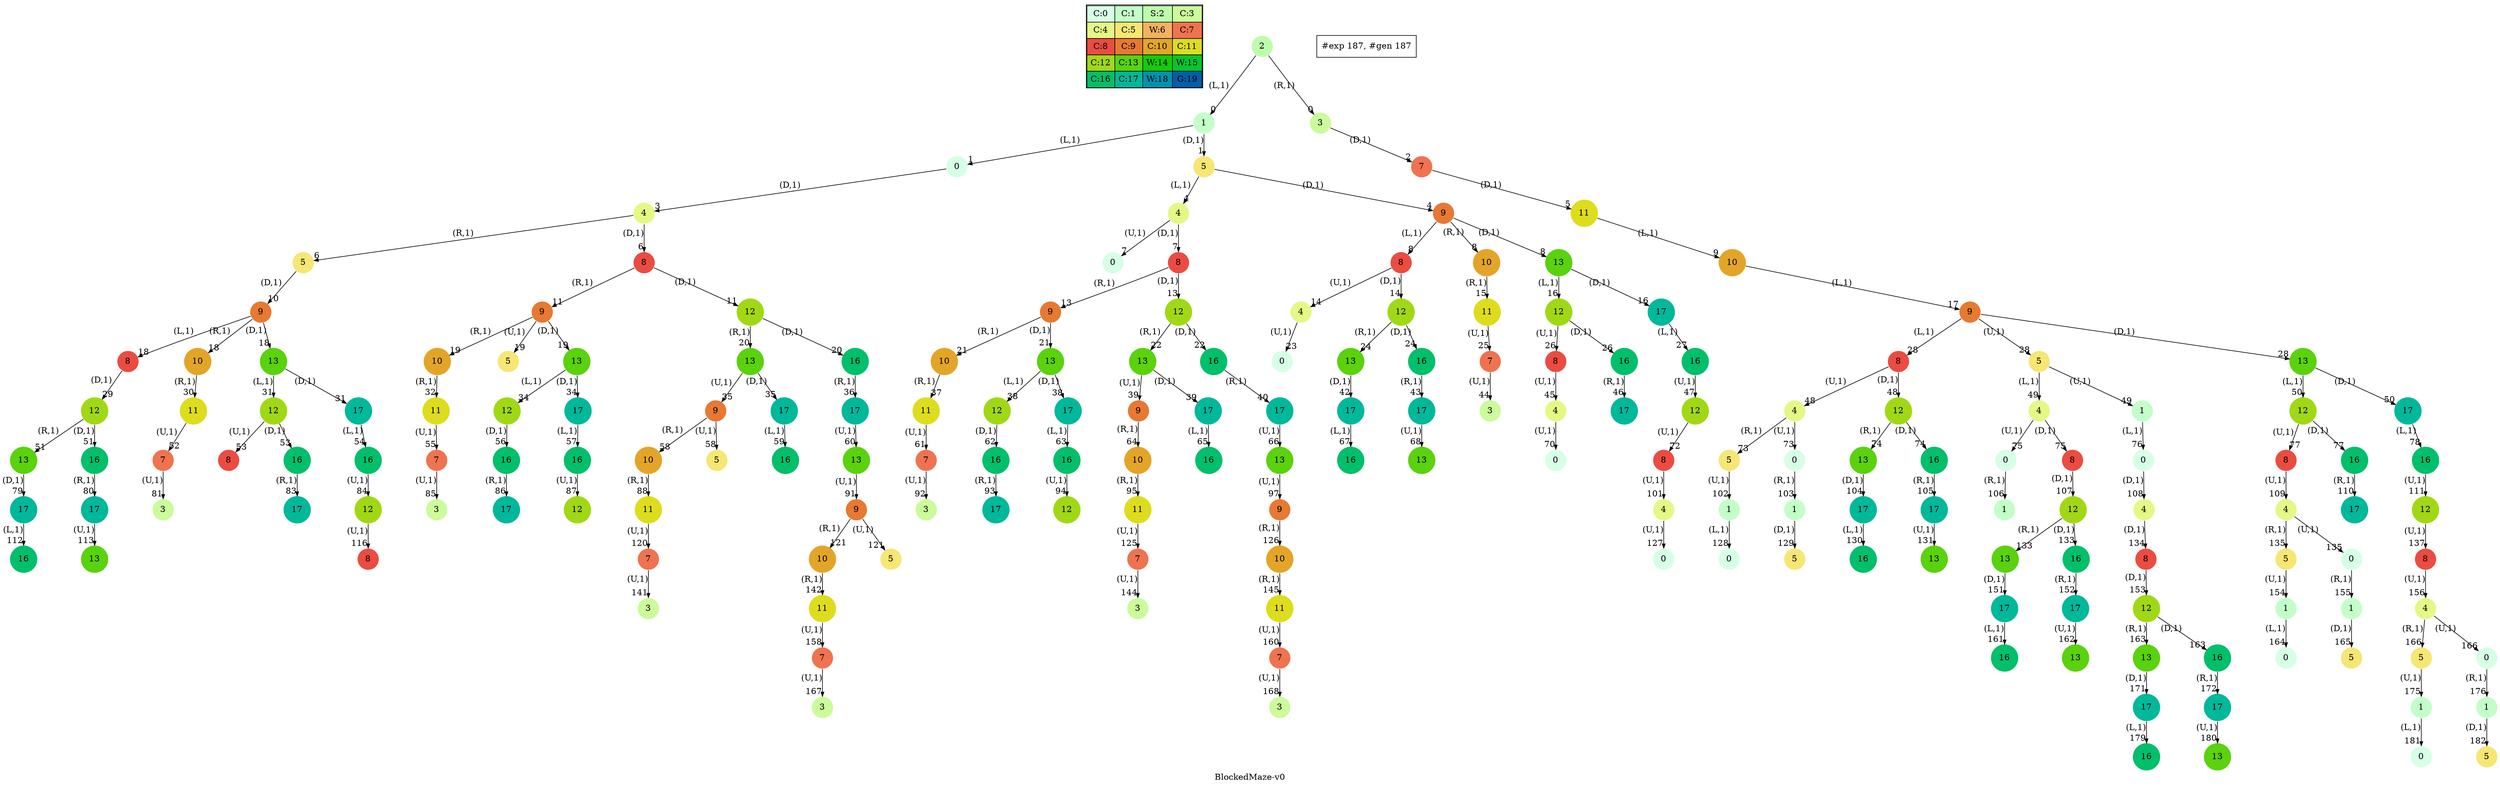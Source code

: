 digraph BlockedMaze { label="BlockedMaze-v0"
subgraph MAP {label=Map;map [shape=plaintext label=<<table border="1" cellpadding="5" cellspacing="0" cellborder="1"><tr><td bgcolor="0.39803922 0.15947579 0.99679532 1.        ">C:0</td><td bgcolor="0.35098039 0.23194764 0.99315867 1.        ">C:1</td><td bgcolor="0.29607843 0.31486959 0.98720184 1.        ">S:2</td><td bgcolor="0.24901961 0.38410575 0.98063477 1.        ">C:3</td></tr><tr><td bgcolor="0.19411765 0.46220388 0.97128103 1.        ">C:4</td><td bgcolor="0.14705882 0.52643216 0.96182564 1.        ">C:5</td><td bgcolor="0.09215686 0.59770746 0.94913494 1.        ">W:6</td><td bgcolor="0.0372549  0.66454018 0.93467977 1.        ">C:7</td></tr><tr><td bgcolor="0.00980392 0.71791192 0.92090552 1.        ">C:8</td><td bgcolor="0.06470588 0.77520398 0.9032472  1.        ">C:9</td><td bgcolor="0.11176471 0.81974048 0.88677369 1.        ">C:10</td><td bgcolor="0.16666667 0.8660254  0.8660254  1.        ">C:11</td></tr><tr><td bgcolor="0.21372549 0.9005867  0.84695821 1.        ">C:12</td><td bgcolor="0.26862745 0.93467977 0.82325295 1.        ">C:13</td><td bgcolor="0.32352941 0.96182564 0.79801723 1.        ">W:14</td><td bgcolor="0.37058824 0.97940977 0.77520398 1.        ">W:15</td></tr><tr><td bgcolor="0.4254902  0.99315867 0.74725253 1.        ">C:16</td><td bgcolor="0.47254902 0.99907048 0.72218645 1.        ">C:17</td><td bgcolor="0.52745098 0.99907048 0.69169844 1.        ">W:18</td><td bgcolor="0.5745098  0.99315867 0.66454018 1.        ">G:19</td></tr></table>>]} 
nodesep=1 ranksep=0.5 node [shape=circle] edge [arrowsize=0.7] 
"0_2" [label=2 style=filled color=white  fillcolor="0.29607843 0.31486959 0.98720184 1.        "]; 
"0_2.1-0" [label=1 style=filled color=white  fillcolor="0.35098039 0.23194764 0.99315867 1.        "];  "0_2" -> "0_2.1-0" [xlabel="(L,1)" headlabel=0]; 
"0_2.3-1" [label=3 style=filled color=white  fillcolor="0.24901961 0.38410575 0.98063477 1.        "];  "0_2" -> "0_2.3-1" [xlabel="(R,1)" headlabel=0]; 
"0_2.1.0-0" [label=0 style=filled color=white  fillcolor="0.39803922 0.15947579 0.99679532 1.        "];  "0_2.1-0" -> "0_2.1.0-0" [xlabel="(L,1)" headlabel=1]; 
"0_2.1.5-3" [label=5 style=filled color=white  fillcolor="0.14705882 0.52643216 0.96182564 1.        "];  "0_2.1-0" -> "0_2.1.5-3" [xlabel="(D,1)" headlabel=1]; 
"0_2.3.7-3" [label=7 style=filled color=white  fillcolor="0.0372549  0.66454018 0.93467977 1.        "];  "0_2.3-1" -> "0_2.3.7-3" [xlabel="(D,1)" headlabel=2]; 
"0_2.1.0.4-3" [label=4 style=filled color=white  fillcolor="0.19411765 0.46220388 0.97128103 1.        "];  "0_2.1.0-0" -> "0_2.1.0.4-3" [xlabel="(D,1)" headlabel=3]; 
"0_2.1.5.4-0" [label=4 style=filled color=white  fillcolor="0.19411765 0.46220388 0.97128103 1.        "];  "0_2.1.5-3" -> "0_2.1.5.4-0" [xlabel="(L,1)" headlabel=4]; 
"0_2.1.5.9-3" [label=9 style=filled color=white  fillcolor="0.06470588 0.77520398 0.9032472  1.        "];  "0_2.1.5-3" -> "0_2.1.5.9-3" [xlabel="(D,1)" headlabel=4]; 
"0_2.3.7.11-3" [label=11 style=filled color=white  fillcolor="0.16666667 0.8660254  0.8660254  1.        "];  "0_2.3.7-3" -> "0_2.3.7.11-3" [xlabel="(D,1)" headlabel=5]; 
"0_2.1.0.4.5-1" [label=5 style=filled color=white  fillcolor="0.14705882 0.52643216 0.96182564 1.        "];  "0_2.1.0.4-3" -> "0_2.1.0.4.5-1" [xlabel="(R,1)" headlabel=6]; 
"0_2.1.0.4.8-3" [label=8 style=filled color=white  fillcolor="0.00980392 0.71791192 0.92090552 1.        "];  "0_2.1.0.4-3" -> "0_2.1.0.4.8-3" [xlabel="(D,1)" headlabel=6]; 
"0_2.1.5.4.0-2" [label=0 style=filled color=white  fillcolor="0.39803922 0.15947579 0.99679532 1.        "];  "0_2.1.5.4-0" -> "0_2.1.5.4.0-2" [xlabel="(U,1)" headlabel=7]; 
"0_2.1.5.4.8-3" [label=8 style=filled color=white  fillcolor="0.00980392 0.71791192 0.92090552 1.        "];  "0_2.1.5.4-0" -> "0_2.1.5.4.8-3" [xlabel="(D,1)" headlabel=7]; 
"0_2.1.5.9.8-0" [label=8 style=filled color=white  fillcolor="0.00980392 0.71791192 0.92090552 1.        "];  "0_2.1.5.9-3" -> "0_2.1.5.9.8-0" [xlabel="(L,1)" headlabel=8]; 
"0_2.1.5.9.10-1" [label=10 style=filled color=white  fillcolor="0.11176471 0.81974048 0.88677369 1.        "];  "0_2.1.5.9-3" -> "0_2.1.5.9.10-1" [xlabel="(R,1)" headlabel=8]; 
"0_2.1.5.9.13-3" [label=13 style=filled color=white  fillcolor="0.26862745 0.93467977 0.82325295 1.        "];  "0_2.1.5.9-3" -> "0_2.1.5.9.13-3" [xlabel="(D,1)" headlabel=8]; 
"0_2.3.7.11.10-0" [label=10 style=filled color=white  fillcolor="0.11176471 0.81974048 0.88677369 1.        "];  "0_2.3.7.11-3" -> "0_2.3.7.11.10-0" [xlabel="(L,1)" headlabel=9]; 
"0_2.1.0.4.5.9-3" [label=9 style=filled color=white  fillcolor="0.06470588 0.77520398 0.9032472  1.        "];  "0_2.1.0.4.5-1" -> "0_2.1.0.4.5.9-3" [xlabel="(D,1)" headlabel=10]; 
"0_2.1.0.4.8.9-1" [label=9 style=filled color=white  fillcolor="0.06470588 0.77520398 0.9032472  1.        "];  "0_2.1.0.4.8-3" -> "0_2.1.0.4.8.9-1" [xlabel="(R,1)" headlabel=11]; 
"0_2.1.0.4.8.12-3" [label=12 style=filled color=white  fillcolor="0.21372549 0.9005867  0.84695821 1.        "];  "0_2.1.0.4.8-3" -> "0_2.1.0.4.8.12-3" [xlabel="(D,1)" headlabel=11]; 
"0_2.1.5.4.8.9-1" [label=9 style=filled color=white  fillcolor="0.06470588 0.77520398 0.9032472  1.        "];  "0_2.1.5.4.8-3" -> "0_2.1.5.4.8.9-1" [xlabel="(R,1)" headlabel=13]; 
"0_2.1.5.4.8.12-3" [label=12 style=filled color=white  fillcolor="0.21372549 0.9005867  0.84695821 1.        "];  "0_2.1.5.4.8-3" -> "0_2.1.5.4.8.12-3" [xlabel="(D,1)" headlabel=13]; 
"0_2.1.5.9.8.4-2" [label=4 style=filled color=white  fillcolor="0.19411765 0.46220388 0.97128103 1.        "];  "0_2.1.5.9.8-0" -> "0_2.1.5.9.8.4-2" [xlabel="(U,1)" headlabel=14]; 
"0_2.1.5.9.8.12-3" [label=12 style=filled color=white  fillcolor="0.21372549 0.9005867  0.84695821 1.        "];  "0_2.1.5.9.8-0" -> "0_2.1.5.9.8.12-3" [xlabel="(D,1)" headlabel=14]; 
"0_2.1.5.9.10.11-1" [label=11 style=filled color=white  fillcolor="0.16666667 0.8660254  0.8660254  1.        "];  "0_2.1.5.9.10-1" -> "0_2.1.5.9.10.11-1" [xlabel="(R,1)" headlabel=15]; 
"0_2.1.5.9.13.12-0" [label=12 style=filled color=white  fillcolor="0.21372549 0.9005867  0.84695821 1.        "];  "0_2.1.5.9.13-3" -> "0_2.1.5.9.13.12-0" [xlabel="(L,1)" headlabel=16]; 
"0_2.1.5.9.13.17-3" [label=17 style=filled color=white  fillcolor="0.47254902 0.99907048 0.72218645 1.        "];  "0_2.1.5.9.13-3" -> "0_2.1.5.9.13.17-3" [xlabel="(D,1)" headlabel=16]; 
"0_2.3.7.11.10.9-0" [label=9 style=filled color=white  fillcolor="0.06470588 0.77520398 0.9032472  1.        "];  "0_2.3.7.11.10-0" -> "0_2.3.7.11.10.9-0" [xlabel="(L,1)" headlabel=17]; 
"0_2.1.0.4.5.9.8-0" [label=8 style=filled color=white  fillcolor="0.00980392 0.71791192 0.92090552 1.        "];  "0_2.1.0.4.5.9-3" -> "0_2.1.0.4.5.9.8-0" [xlabel="(L,1)" headlabel=18]; 
"0_2.1.0.4.5.9.10-1" [label=10 style=filled color=white  fillcolor="0.11176471 0.81974048 0.88677369 1.        "];  "0_2.1.0.4.5.9-3" -> "0_2.1.0.4.5.9.10-1" [xlabel="(R,1)" headlabel=18]; 
"0_2.1.0.4.5.9.13-3" [label=13 style=filled color=white  fillcolor="0.26862745 0.93467977 0.82325295 1.        "];  "0_2.1.0.4.5.9-3" -> "0_2.1.0.4.5.9.13-3" [xlabel="(D,1)" headlabel=18]; 
"0_2.1.0.4.8.9.10-1" [label=10 style=filled color=white  fillcolor="0.11176471 0.81974048 0.88677369 1.        "];  "0_2.1.0.4.8.9-1" -> "0_2.1.0.4.8.9.10-1" [xlabel="(R,1)" headlabel=19]; 
"0_2.1.0.4.8.9.5-2" [label=5 style=filled color=white  fillcolor="0.14705882 0.52643216 0.96182564 1.        "];  "0_2.1.0.4.8.9-1" -> "0_2.1.0.4.8.9.5-2" [xlabel="(U,1)" headlabel=19]; 
"0_2.1.0.4.8.9.13-3" [label=13 style=filled color=white  fillcolor="0.26862745 0.93467977 0.82325295 1.        "];  "0_2.1.0.4.8.9-1" -> "0_2.1.0.4.8.9.13-3" [xlabel="(D,1)" headlabel=19]; 
"0_2.1.0.4.8.12.13-1" [label=13 style=filled color=white  fillcolor="0.26862745 0.93467977 0.82325295 1.        "];  "0_2.1.0.4.8.12-3" -> "0_2.1.0.4.8.12.13-1" [xlabel="(R,1)" headlabel=20]; 
"0_2.1.0.4.8.12.16-3" [label=16 style=filled color=white  fillcolor="0.4254902  0.99315867 0.74725253 1.        "];  "0_2.1.0.4.8.12-3" -> "0_2.1.0.4.8.12.16-3" [xlabel="(D,1)" headlabel=20]; 
"0_2.1.5.4.8.9.10-1" [label=10 style=filled color=white  fillcolor="0.11176471 0.81974048 0.88677369 1.        "];  "0_2.1.5.4.8.9-1" -> "0_2.1.5.4.8.9.10-1" [xlabel="(R,1)" headlabel=21]; 
"0_2.1.5.4.8.9.13-3" [label=13 style=filled color=white  fillcolor="0.26862745 0.93467977 0.82325295 1.        "];  "0_2.1.5.4.8.9-1" -> "0_2.1.5.4.8.9.13-3" [xlabel="(D,1)" headlabel=21]; 
"0_2.1.5.4.8.12.13-1" [label=13 style=filled color=white  fillcolor="0.26862745 0.93467977 0.82325295 1.        "];  "0_2.1.5.4.8.12-3" -> "0_2.1.5.4.8.12.13-1" [xlabel="(R,1)" headlabel=22]; 
"0_2.1.5.4.8.12.16-3" [label=16 style=filled color=white  fillcolor="0.4254902  0.99315867 0.74725253 1.        "];  "0_2.1.5.4.8.12-3" -> "0_2.1.5.4.8.12.16-3" [xlabel="(D,1)" headlabel=22]; 
"0_2.1.5.9.8.4.0-2" [label=0 style=filled color=white  fillcolor="0.39803922 0.15947579 0.99679532 1.        "];  "0_2.1.5.9.8.4-2" -> "0_2.1.5.9.8.4.0-2" [xlabel="(U,1)" headlabel=23]; 
"0_2.1.5.9.8.12.13-1" [label=13 style=filled color=white  fillcolor="0.26862745 0.93467977 0.82325295 1.        "];  "0_2.1.5.9.8.12-3" -> "0_2.1.5.9.8.12.13-1" [xlabel="(R,1)" headlabel=24]; 
"0_2.1.5.9.8.12.16-3" [label=16 style=filled color=white  fillcolor="0.4254902  0.99315867 0.74725253 1.        "];  "0_2.1.5.9.8.12-3" -> "0_2.1.5.9.8.12.16-3" [xlabel="(D,1)" headlabel=24]; 
"0_2.1.5.9.10.11.7-2" [label=7 style=filled color=white  fillcolor="0.0372549  0.66454018 0.93467977 1.        "];  "0_2.1.5.9.10.11-1" -> "0_2.1.5.9.10.11.7-2" [xlabel="(U,1)" headlabel=25]; 
"0_2.1.5.9.13.12.8-2" [label=8 style=filled color=white  fillcolor="0.00980392 0.71791192 0.92090552 1.        "];  "0_2.1.5.9.13.12-0" -> "0_2.1.5.9.13.12.8-2" [xlabel="(U,1)" headlabel=26]; 
"0_2.1.5.9.13.12.16-3" [label=16 style=filled color=white  fillcolor="0.4254902  0.99315867 0.74725253 1.        "];  "0_2.1.5.9.13.12-0" -> "0_2.1.5.9.13.12.16-3" [xlabel="(D,1)" headlabel=26]; 
"0_2.1.5.9.13.17.16-0" [label=16 style=filled color=white  fillcolor="0.4254902  0.99315867 0.74725253 1.        "];  "0_2.1.5.9.13.17-3" -> "0_2.1.5.9.13.17.16-0" [xlabel="(L,1)" headlabel=27]; 
"0_2.3.7.11.10.9.8-0" [label=8 style=filled color=white  fillcolor="0.00980392 0.71791192 0.92090552 1.        "];  "0_2.3.7.11.10.9-0" -> "0_2.3.7.11.10.9.8-0" [xlabel="(L,1)" headlabel=28]; 
"0_2.3.7.11.10.9.5-2" [label=5 style=filled color=white  fillcolor="0.14705882 0.52643216 0.96182564 1.        "];  "0_2.3.7.11.10.9-0" -> "0_2.3.7.11.10.9.5-2" [xlabel="(U,1)" headlabel=28]; 
"0_2.3.7.11.10.9.13-3" [label=13 style=filled color=white  fillcolor="0.26862745 0.93467977 0.82325295 1.        "];  "0_2.3.7.11.10.9-0" -> "0_2.3.7.11.10.9.13-3" [xlabel="(D,1)" headlabel=28]; 
"0_2.1.0.4.5.9.8.12-3" [label=12 style=filled color=white  fillcolor="0.21372549 0.9005867  0.84695821 1.        "];  "0_2.1.0.4.5.9.8-0" -> "0_2.1.0.4.5.9.8.12-3" [xlabel="(D,1)" headlabel=29]; 
"0_2.1.0.4.5.9.10.11-1" [label=11 style=filled color=white  fillcolor="0.16666667 0.8660254  0.8660254  1.        "];  "0_2.1.0.4.5.9.10-1" -> "0_2.1.0.4.5.9.10.11-1" [xlabel="(R,1)" headlabel=30]; 
"0_2.1.0.4.5.9.13.12-0" [label=12 style=filled color=white  fillcolor="0.21372549 0.9005867  0.84695821 1.        "];  "0_2.1.0.4.5.9.13-3" -> "0_2.1.0.4.5.9.13.12-0" [xlabel="(L,1)" headlabel=31]; 
"0_2.1.0.4.5.9.13.17-3" [label=17 style=filled color=white  fillcolor="0.47254902 0.99907048 0.72218645 1.        "];  "0_2.1.0.4.5.9.13-3" -> "0_2.1.0.4.5.9.13.17-3" [xlabel="(D,1)" headlabel=31]; 
"0_2.1.0.4.8.9.10.11-1" [label=11 style=filled color=white  fillcolor="0.16666667 0.8660254  0.8660254  1.        "];  "0_2.1.0.4.8.9.10-1" -> "0_2.1.0.4.8.9.10.11-1" [xlabel="(R,1)" headlabel=32]; 
"0_2.1.0.4.8.9.13.12-0" [label=12 style=filled color=white  fillcolor="0.21372549 0.9005867  0.84695821 1.        "];  "0_2.1.0.4.8.9.13-3" -> "0_2.1.0.4.8.9.13.12-0" [xlabel="(L,1)" headlabel=34]; 
"0_2.1.0.4.8.9.13.17-3" [label=17 style=filled color=white  fillcolor="0.47254902 0.99907048 0.72218645 1.        "];  "0_2.1.0.4.8.9.13-3" -> "0_2.1.0.4.8.9.13.17-3" [xlabel="(D,1)" headlabel=34]; 
"0_2.1.0.4.8.12.13.9-2" [label=9 style=filled color=white  fillcolor="0.06470588 0.77520398 0.9032472  1.        "];  "0_2.1.0.4.8.12.13-1" -> "0_2.1.0.4.8.12.13.9-2" [xlabel="(U,1)" headlabel=35]; 
"0_2.1.0.4.8.12.13.17-3" [label=17 style=filled color=white  fillcolor="0.47254902 0.99907048 0.72218645 1.        "];  "0_2.1.0.4.8.12.13-1" -> "0_2.1.0.4.8.12.13.17-3" [xlabel="(D,1)" headlabel=35]; 
"0_2.1.0.4.8.12.16.17-1" [label=17 style=filled color=white  fillcolor="0.47254902 0.99907048 0.72218645 1.        "];  "0_2.1.0.4.8.12.16-3" -> "0_2.1.0.4.8.12.16.17-1" [xlabel="(R,1)" headlabel=36]; 
"0_2.1.5.4.8.9.10.11-1" [label=11 style=filled color=white  fillcolor="0.16666667 0.8660254  0.8660254  1.        "];  "0_2.1.5.4.8.9.10-1" -> "0_2.1.5.4.8.9.10.11-1" [xlabel="(R,1)" headlabel=37]; 
"0_2.1.5.4.8.9.13.12-0" [label=12 style=filled color=white  fillcolor="0.21372549 0.9005867  0.84695821 1.        "];  "0_2.1.5.4.8.9.13-3" -> "0_2.1.5.4.8.9.13.12-0" [xlabel="(L,1)" headlabel=38]; 
"0_2.1.5.4.8.9.13.17-3" [label=17 style=filled color=white  fillcolor="0.47254902 0.99907048 0.72218645 1.        "];  "0_2.1.5.4.8.9.13-3" -> "0_2.1.5.4.8.9.13.17-3" [xlabel="(D,1)" headlabel=38]; 
"0_2.1.5.4.8.12.13.9-2" [label=9 style=filled color=white  fillcolor="0.06470588 0.77520398 0.9032472  1.        "];  "0_2.1.5.4.8.12.13-1" -> "0_2.1.5.4.8.12.13.9-2" [xlabel="(U,1)" headlabel=39]; 
"0_2.1.5.4.8.12.13.17-3" [label=17 style=filled color=white  fillcolor="0.47254902 0.99907048 0.72218645 1.        "];  "0_2.1.5.4.8.12.13-1" -> "0_2.1.5.4.8.12.13.17-3" [xlabel="(D,1)" headlabel=39]; 
"0_2.1.5.4.8.12.16.17-1" [label=17 style=filled color=white  fillcolor="0.47254902 0.99907048 0.72218645 1.        "];  "0_2.1.5.4.8.12.16-3" -> "0_2.1.5.4.8.12.16.17-1" [xlabel="(R,1)" headlabel=40]; 
"0_2.1.5.9.8.12.13.17-3" [label=17 style=filled color=white  fillcolor="0.47254902 0.99907048 0.72218645 1.        "];  "0_2.1.5.9.8.12.13-1" -> "0_2.1.5.9.8.12.13.17-3" [xlabel="(D,1)" headlabel=42]; 
"0_2.1.5.9.8.12.16.17-1" [label=17 style=filled color=white  fillcolor="0.47254902 0.99907048 0.72218645 1.        "];  "0_2.1.5.9.8.12.16-3" -> "0_2.1.5.9.8.12.16.17-1" [xlabel="(R,1)" headlabel=43]; 
"0_2.1.5.9.10.11.7.3-2" [label=3 style=filled color=white  fillcolor="0.24901961 0.38410575 0.98063477 1.        "];  "0_2.1.5.9.10.11.7-2" -> "0_2.1.5.9.10.11.7.3-2" [xlabel="(U,1)" headlabel=44]; 
"0_2.1.5.9.13.12.8.4-2" [label=4 style=filled color=white  fillcolor="0.19411765 0.46220388 0.97128103 1.        "];  "0_2.1.5.9.13.12.8-2" -> "0_2.1.5.9.13.12.8.4-2" [xlabel="(U,1)" headlabel=45]; 
"0_2.1.5.9.13.12.16.17-1" [label=17 style=filled color=white  fillcolor="0.47254902 0.99907048 0.72218645 1.        "];  "0_2.1.5.9.13.12.16-3" -> "0_2.1.5.9.13.12.16.17-1" [xlabel="(R,1)" headlabel=46]; 
"0_2.1.5.9.13.17.16.12-2" [label=12 style=filled color=white  fillcolor="0.21372549 0.9005867  0.84695821 1.        "];  "0_2.1.5.9.13.17.16-0" -> "0_2.1.5.9.13.17.16.12-2" [xlabel="(U,1)" headlabel=47]; 
"0_2.3.7.11.10.9.8.4-2" [label=4 style=filled color=white  fillcolor="0.19411765 0.46220388 0.97128103 1.        "];  "0_2.3.7.11.10.9.8-0" -> "0_2.3.7.11.10.9.8.4-2" [xlabel="(U,1)" headlabel=48]; 
"0_2.3.7.11.10.9.8.12-3" [label=12 style=filled color=white  fillcolor="0.21372549 0.9005867  0.84695821 1.        "];  "0_2.3.7.11.10.9.8-0" -> "0_2.3.7.11.10.9.8.12-3" [xlabel="(D,1)" headlabel=48]; 
"0_2.3.7.11.10.9.5.4-0" [label=4 style=filled color=white  fillcolor="0.19411765 0.46220388 0.97128103 1.        "];  "0_2.3.7.11.10.9.5-2" -> "0_2.3.7.11.10.9.5.4-0" [xlabel="(L,1)" headlabel=49]; 
"0_2.3.7.11.10.9.5.1-2" [label=1 style=filled color=white  fillcolor="0.35098039 0.23194764 0.99315867 1.        "];  "0_2.3.7.11.10.9.5-2" -> "0_2.3.7.11.10.9.5.1-2" [xlabel="(U,1)" headlabel=49]; 
"0_2.3.7.11.10.9.13.12-0" [label=12 style=filled color=white  fillcolor="0.21372549 0.9005867  0.84695821 1.        "];  "0_2.3.7.11.10.9.13-3" -> "0_2.3.7.11.10.9.13.12-0" [xlabel="(L,1)" headlabel=50]; 
"0_2.3.7.11.10.9.13.17-3" [label=17 style=filled color=white  fillcolor="0.47254902 0.99907048 0.72218645 1.        "];  "0_2.3.7.11.10.9.13-3" -> "0_2.3.7.11.10.9.13.17-3" [xlabel="(D,1)" headlabel=50]; 
"0_2.1.0.4.5.9.8.12.13-1" [label=13 style=filled color=white  fillcolor="0.26862745 0.93467977 0.82325295 1.        "];  "0_2.1.0.4.5.9.8.12-3" -> "0_2.1.0.4.5.9.8.12.13-1" [xlabel="(R,1)" headlabel=51]; 
"0_2.1.0.4.5.9.8.12.16-3" [label=16 style=filled color=white  fillcolor="0.4254902  0.99315867 0.74725253 1.        "];  "0_2.1.0.4.5.9.8.12-3" -> "0_2.1.0.4.5.9.8.12.16-3" [xlabel="(D,1)" headlabel=51]; 
"0_2.1.0.4.5.9.10.11.7-2" [label=7 style=filled color=white  fillcolor="0.0372549  0.66454018 0.93467977 1.        "];  "0_2.1.0.4.5.9.10.11-1" -> "0_2.1.0.4.5.9.10.11.7-2" [xlabel="(U,1)" headlabel=52]; 
"0_2.1.0.4.5.9.13.12.8-2" [label=8 style=filled color=white  fillcolor="0.00980392 0.71791192 0.92090552 1.        "];  "0_2.1.0.4.5.9.13.12-0" -> "0_2.1.0.4.5.9.13.12.8-2" [xlabel="(U,1)" headlabel=53]; 
"0_2.1.0.4.5.9.13.12.16-3" [label=16 style=filled color=white  fillcolor="0.4254902  0.99315867 0.74725253 1.        "];  "0_2.1.0.4.5.9.13.12-0" -> "0_2.1.0.4.5.9.13.12.16-3" [xlabel="(D,1)" headlabel=53]; 
"0_2.1.0.4.5.9.13.17.16-0" [label=16 style=filled color=white  fillcolor="0.4254902  0.99315867 0.74725253 1.        "];  "0_2.1.0.4.5.9.13.17-3" -> "0_2.1.0.4.5.9.13.17.16-0" [xlabel="(L,1)" headlabel=54]; 
"0_2.1.0.4.8.9.10.11.7-2" [label=7 style=filled color=white  fillcolor="0.0372549  0.66454018 0.93467977 1.        "];  "0_2.1.0.4.8.9.10.11-1" -> "0_2.1.0.4.8.9.10.11.7-2" [xlabel="(U,1)" headlabel=55]; 
"0_2.1.0.4.8.9.13.12.16-3" [label=16 style=filled color=white  fillcolor="0.4254902  0.99315867 0.74725253 1.        "];  "0_2.1.0.4.8.9.13.12-0" -> "0_2.1.0.4.8.9.13.12.16-3" [xlabel="(D,1)" headlabel=56]; 
"0_2.1.0.4.8.9.13.17.16-0" [label=16 style=filled color=white  fillcolor="0.4254902  0.99315867 0.74725253 1.        "];  "0_2.1.0.4.8.9.13.17-3" -> "0_2.1.0.4.8.9.13.17.16-0" [xlabel="(L,1)" headlabel=57]; 
"0_2.1.0.4.8.12.13.9.10-1" [label=10 style=filled color=white  fillcolor="0.11176471 0.81974048 0.88677369 1.        "];  "0_2.1.0.4.8.12.13.9-2" -> "0_2.1.0.4.8.12.13.9.10-1" [xlabel="(R,1)" headlabel=58]; 
"0_2.1.0.4.8.12.13.9.5-2" [label=5 style=filled color=white  fillcolor="0.14705882 0.52643216 0.96182564 1.        "];  "0_2.1.0.4.8.12.13.9-2" -> "0_2.1.0.4.8.12.13.9.5-2" [xlabel="(U,1)" headlabel=58]; 
"0_2.1.0.4.8.12.13.17.16-0" [label=16 style=filled color=white  fillcolor="0.4254902  0.99315867 0.74725253 1.        "];  "0_2.1.0.4.8.12.13.17-3" -> "0_2.1.0.4.8.12.13.17.16-0" [xlabel="(L,1)" headlabel=59]; 
"0_2.1.0.4.8.12.16.17.13-2" [label=13 style=filled color=white  fillcolor="0.26862745 0.93467977 0.82325295 1.        "];  "0_2.1.0.4.8.12.16.17-1" -> "0_2.1.0.4.8.12.16.17.13-2" [xlabel="(U,1)" headlabel=60]; 
"0_2.1.5.4.8.9.10.11.7-2" [label=7 style=filled color=white  fillcolor="0.0372549  0.66454018 0.93467977 1.        "];  "0_2.1.5.4.8.9.10.11-1" -> "0_2.1.5.4.8.9.10.11.7-2" [xlabel="(U,1)" headlabel=61]; 
"0_2.1.5.4.8.9.13.12.16-3" [label=16 style=filled color=white  fillcolor="0.4254902  0.99315867 0.74725253 1.        "];  "0_2.1.5.4.8.9.13.12-0" -> "0_2.1.5.4.8.9.13.12.16-3" [xlabel="(D,1)" headlabel=62]; 
"0_2.1.5.4.8.9.13.17.16-0" [label=16 style=filled color=white  fillcolor="0.4254902  0.99315867 0.74725253 1.        "];  "0_2.1.5.4.8.9.13.17-3" -> "0_2.1.5.4.8.9.13.17.16-0" [xlabel="(L,1)" headlabel=63]; 
"0_2.1.5.4.8.12.13.9.10-1" [label=10 style=filled color=white  fillcolor="0.11176471 0.81974048 0.88677369 1.        "];  "0_2.1.5.4.8.12.13.9-2" -> "0_2.1.5.4.8.12.13.9.10-1" [xlabel="(R,1)" headlabel=64]; 
"0_2.1.5.4.8.12.13.17.16-0" [label=16 style=filled color=white  fillcolor="0.4254902  0.99315867 0.74725253 1.        "];  "0_2.1.5.4.8.12.13.17-3" -> "0_2.1.5.4.8.12.13.17.16-0" [xlabel="(L,1)" headlabel=65]; 
"0_2.1.5.4.8.12.16.17.13-2" [label=13 style=filled color=white  fillcolor="0.26862745 0.93467977 0.82325295 1.        "];  "0_2.1.5.4.8.12.16.17-1" -> "0_2.1.5.4.8.12.16.17.13-2" [xlabel="(U,1)" headlabel=66]; 
"0_2.1.5.9.8.12.13.17.16-0" [label=16 style=filled color=white  fillcolor="0.4254902  0.99315867 0.74725253 1.        "];  "0_2.1.5.9.8.12.13.17-3" -> "0_2.1.5.9.8.12.13.17.16-0" [xlabel="(L,1)" headlabel=67]; 
"0_2.1.5.9.8.12.16.17.13-2" [label=13 style=filled color=white  fillcolor="0.26862745 0.93467977 0.82325295 1.        "];  "0_2.1.5.9.8.12.16.17-1" -> "0_2.1.5.9.8.12.16.17.13-2" [xlabel="(U,1)" headlabel=68]; 
"0_2.1.5.9.13.12.8.4.0-2" [label=0 style=filled color=white  fillcolor="0.39803922 0.15947579 0.99679532 1.        "];  "0_2.1.5.9.13.12.8.4-2" -> "0_2.1.5.9.13.12.8.4.0-2" [xlabel="(U,1)" headlabel=70]; 
"0_2.1.5.9.13.17.16.12.8-2" [label=8 style=filled color=white  fillcolor="0.00980392 0.71791192 0.92090552 1.        "];  "0_2.1.5.9.13.17.16.12-2" -> "0_2.1.5.9.13.17.16.12.8-2" [xlabel="(U,1)" headlabel=72]; 
"0_2.3.7.11.10.9.8.4.5-1" [label=5 style=filled color=white  fillcolor="0.14705882 0.52643216 0.96182564 1.        "];  "0_2.3.7.11.10.9.8.4-2" -> "0_2.3.7.11.10.9.8.4.5-1" [xlabel="(R,1)" headlabel=73]; 
"0_2.3.7.11.10.9.8.4.0-2" [label=0 style=filled color=white  fillcolor="0.39803922 0.15947579 0.99679532 1.        "];  "0_2.3.7.11.10.9.8.4-2" -> "0_2.3.7.11.10.9.8.4.0-2" [xlabel="(U,1)" headlabel=73]; 
"0_2.3.7.11.10.9.8.12.13-1" [label=13 style=filled color=white  fillcolor="0.26862745 0.93467977 0.82325295 1.        "];  "0_2.3.7.11.10.9.8.12-3" -> "0_2.3.7.11.10.9.8.12.13-1" [xlabel="(R,1)" headlabel=74]; 
"0_2.3.7.11.10.9.8.12.16-3" [label=16 style=filled color=white  fillcolor="0.4254902  0.99315867 0.74725253 1.        "];  "0_2.3.7.11.10.9.8.12-3" -> "0_2.3.7.11.10.9.8.12.16-3" [xlabel="(D,1)" headlabel=74]; 
"0_2.3.7.11.10.9.5.4.0-2" [label=0 style=filled color=white  fillcolor="0.39803922 0.15947579 0.99679532 1.        "];  "0_2.3.7.11.10.9.5.4-0" -> "0_2.3.7.11.10.9.5.4.0-2" [xlabel="(U,1)" headlabel=75]; 
"0_2.3.7.11.10.9.5.4.8-3" [label=8 style=filled color=white  fillcolor="0.00980392 0.71791192 0.92090552 1.        "];  "0_2.3.7.11.10.9.5.4-0" -> "0_2.3.7.11.10.9.5.4.8-3" [xlabel="(D,1)" headlabel=75]; 
"0_2.3.7.11.10.9.5.1.0-0" [label=0 style=filled color=white  fillcolor="0.39803922 0.15947579 0.99679532 1.        "];  "0_2.3.7.11.10.9.5.1-2" -> "0_2.3.7.11.10.9.5.1.0-0" [xlabel="(L,1)" headlabel=76]; 
"0_2.3.7.11.10.9.13.12.8-2" [label=8 style=filled color=white  fillcolor="0.00980392 0.71791192 0.92090552 1.        "];  "0_2.3.7.11.10.9.13.12-0" -> "0_2.3.7.11.10.9.13.12.8-2" [xlabel="(U,1)" headlabel=77]; 
"0_2.3.7.11.10.9.13.12.16-3" [label=16 style=filled color=white  fillcolor="0.4254902  0.99315867 0.74725253 1.        "];  "0_2.3.7.11.10.9.13.12-0" -> "0_2.3.7.11.10.9.13.12.16-3" [xlabel="(D,1)" headlabel=77]; 
"0_2.3.7.11.10.9.13.17.16-0" [label=16 style=filled color=white  fillcolor="0.4254902  0.99315867 0.74725253 1.        "];  "0_2.3.7.11.10.9.13.17-3" -> "0_2.3.7.11.10.9.13.17.16-0" [xlabel="(L,1)" headlabel=78]; 
"0_2.1.0.4.5.9.8.12.13.17-3" [label=17 style=filled color=white  fillcolor="0.47254902 0.99907048 0.72218645 1.        "];  "0_2.1.0.4.5.9.8.12.13-1" -> "0_2.1.0.4.5.9.8.12.13.17-3" [xlabel="(D,1)" headlabel=79]; 
"0_2.1.0.4.5.9.8.12.16.17-1" [label=17 style=filled color=white  fillcolor="0.47254902 0.99907048 0.72218645 1.        "];  "0_2.1.0.4.5.9.8.12.16-3" -> "0_2.1.0.4.5.9.8.12.16.17-1" [xlabel="(R,1)" headlabel=80]; 
"0_2.1.0.4.5.9.10.11.7.3-2" [label=3 style=filled color=white  fillcolor="0.24901961 0.38410575 0.98063477 1.        "];  "0_2.1.0.4.5.9.10.11.7-2" -> "0_2.1.0.4.5.9.10.11.7.3-2" [xlabel="(U,1)" headlabel=81]; 
"0_2.1.0.4.5.9.13.12.16.17-1" [label=17 style=filled color=white  fillcolor="0.47254902 0.99907048 0.72218645 1.        "];  "0_2.1.0.4.5.9.13.12.16-3" -> "0_2.1.0.4.5.9.13.12.16.17-1" [xlabel="(R,1)" headlabel=83]; 
"0_2.1.0.4.5.9.13.17.16.12-2" [label=12 style=filled color=white  fillcolor="0.21372549 0.9005867  0.84695821 1.        "];  "0_2.1.0.4.5.9.13.17.16-0" -> "0_2.1.0.4.5.9.13.17.16.12-2" [xlabel="(U,1)" headlabel=84]; 
"0_2.1.0.4.8.9.10.11.7.3-2" [label=3 style=filled color=white  fillcolor="0.24901961 0.38410575 0.98063477 1.        "];  "0_2.1.0.4.8.9.10.11.7-2" -> "0_2.1.0.4.8.9.10.11.7.3-2" [xlabel="(U,1)" headlabel=85]; 
"0_2.1.0.4.8.9.13.12.16.17-1" [label=17 style=filled color=white  fillcolor="0.47254902 0.99907048 0.72218645 1.        "];  "0_2.1.0.4.8.9.13.12.16-3" -> "0_2.1.0.4.8.9.13.12.16.17-1" [xlabel="(R,1)" headlabel=86]; 
"0_2.1.0.4.8.9.13.17.16.12-2" [label=12 style=filled color=white  fillcolor="0.21372549 0.9005867  0.84695821 1.        "];  "0_2.1.0.4.8.9.13.17.16-0" -> "0_2.1.0.4.8.9.13.17.16.12-2" [xlabel="(U,1)" headlabel=87]; 
"0_2.1.0.4.8.12.13.9.10.11-1" [label=11 style=filled color=white  fillcolor="0.16666667 0.8660254  0.8660254  1.        "];  "0_2.1.0.4.8.12.13.9.10-1" -> "0_2.1.0.4.8.12.13.9.10.11-1" [xlabel="(R,1)" headlabel=88]; 
"0_2.1.0.4.8.12.16.17.13.9-2" [label=9 style=filled color=white  fillcolor="0.06470588 0.77520398 0.9032472  1.        "];  "0_2.1.0.4.8.12.16.17.13-2" -> "0_2.1.0.4.8.12.16.17.13.9-2" [xlabel="(U,1)" headlabel=91]; 
"0_2.1.5.4.8.9.10.11.7.3-2" [label=3 style=filled color=white  fillcolor="0.24901961 0.38410575 0.98063477 1.        "];  "0_2.1.5.4.8.9.10.11.7-2" -> "0_2.1.5.4.8.9.10.11.7.3-2" [xlabel="(U,1)" headlabel=92]; 
"0_2.1.5.4.8.9.13.12.16.17-1" [label=17 style=filled color=white  fillcolor="0.47254902 0.99907048 0.72218645 1.        "];  "0_2.1.5.4.8.9.13.12.16-3" -> "0_2.1.5.4.8.9.13.12.16.17-1" [xlabel="(R,1)" headlabel=93]; 
"0_2.1.5.4.8.9.13.17.16.12-2" [label=12 style=filled color=white  fillcolor="0.21372549 0.9005867  0.84695821 1.        "];  "0_2.1.5.4.8.9.13.17.16-0" -> "0_2.1.5.4.8.9.13.17.16.12-2" [xlabel="(U,1)" headlabel=94]; 
"0_2.1.5.4.8.12.13.9.10.11-1" [label=11 style=filled color=white  fillcolor="0.16666667 0.8660254  0.8660254  1.        "];  "0_2.1.5.4.8.12.13.9.10-1" -> "0_2.1.5.4.8.12.13.9.10.11-1" [xlabel="(R,1)" headlabel=95]; 
"0_2.1.5.4.8.12.16.17.13.9-2" [label=9 style=filled color=white  fillcolor="0.06470588 0.77520398 0.9032472  1.        "];  "0_2.1.5.4.8.12.16.17.13-2" -> "0_2.1.5.4.8.12.16.17.13.9-2" [xlabel="(U,1)" headlabel=97]; 
"0_2.1.5.9.13.17.16.12.8.4-2" [label=4 style=filled color=white  fillcolor="0.19411765 0.46220388 0.97128103 1.        "];  "0_2.1.5.9.13.17.16.12.8-2" -> "0_2.1.5.9.13.17.16.12.8.4-2" [xlabel="(U,1)" headlabel=101]; 
"0_2.3.7.11.10.9.8.4.5.1-2" [label=1 style=filled color=white  fillcolor="0.35098039 0.23194764 0.99315867 1.        "];  "0_2.3.7.11.10.9.8.4.5-1" -> "0_2.3.7.11.10.9.8.4.5.1-2" [xlabel="(U,1)" headlabel=102]; 
"0_2.3.7.11.10.9.8.4.0.1-1" [label=1 style=filled color=white  fillcolor="0.35098039 0.23194764 0.99315867 1.        "];  "0_2.3.7.11.10.9.8.4.0-2" -> "0_2.3.7.11.10.9.8.4.0.1-1" [xlabel="(R,1)" headlabel=103]; 
"0_2.3.7.11.10.9.8.12.13.17-3" [label=17 style=filled color=white  fillcolor="0.47254902 0.99907048 0.72218645 1.        "];  "0_2.3.7.11.10.9.8.12.13-1" -> "0_2.3.7.11.10.9.8.12.13.17-3" [xlabel="(D,1)" headlabel=104]; 
"0_2.3.7.11.10.9.8.12.16.17-1" [label=17 style=filled color=white  fillcolor="0.47254902 0.99907048 0.72218645 1.        "];  "0_2.3.7.11.10.9.8.12.16-3" -> "0_2.3.7.11.10.9.8.12.16.17-1" [xlabel="(R,1)" headlabel=105]; 
"0_2.3.7.11.10.9.5.4.0.1-1" [label=1 style=filled color=white  fillcolor="0.35098039 0.23194764 0.99315867 1.        "];  "0_2.3.7.11.10.9.5.4.0-2" -> "0_2.3.7.11.10.9.5.4.0.1-1" [xlabel="(R,1)" headlabel=106]; 
"0_2.3.7.11.10.9.5.4.8.12-3" [label=12 style=filled color=white  fillcolor="0.21372549 0.9005867  0.84695821 1.        "];  "0_2.3.7.11.10.9.5.4.8-3" -> "0_2.3.7.11.10.9.5.4.8.12-3" [xlabel="(D,1)" headlabel=107]; 
"0_2.3.7.11.10.9.5.1.0.4-3" [label=4 style=filled color=white  fillcolor="0.19411765 0.46220388 0.97128103 1.        "];  "0_2.3.7.11.10.9.5.1.0-0" -> "0_2.3.7.11.10.9.5.1.0.4-3" [xlabel="(D,1)" headlabel=108]; 
"0_2.3.7.11.10.9.13.12.8.4-2" [label=4 style=filled color=white  fillcolor="0.19411765 0.46220388 0.97128103 1.        "];  "0_2.3.7.11.10.9.13.12.8-2" -> "0_2.3.7.11.10.9.13.12.8.4-2" [xlabel="(U,1)" headlabel=109]; 
"0_2.3.7.11.10.9.13.12.16.17-1" [label=17 style=filled color=white  fillcolor="0.47254902 0.99907048 0.72218645 1.        "];  "0_2.3.7.11.10.9.13.12.16-3" -> "0_2.3.7.11.10.9.13.12.16.17-1" [xlabel="(R,1)" headlabel=110]; 
"0_2.3.7.11.10.9.13.17.16.12-2" [label=12 style=filled color=white  fillcolor="0.21372549 0.9005867  0.84695821 1.        "];  "0_2.3.7.11.10.9.13.17.16-0" -> "0_2.3.7.11.10.9.13.17.16.12-2" [xlabel="(U,1)" headlabel=111]; 
"0_2.1.0.4.5.9.8.12.13.17.16-0" [label=16 style=filled color=white  fillcolor="0.4254902  0.99315867 0.74725253 1.        "];  "0_2.1.0.4.5.9.8.12.13.17-3" -> "0_2.1.0.4.5.9.8.12.13.17.16-0" [xlabel="(L,1)" headlabel=112]; 
"0_2.1.0.4.5.9.8.12.16.17.13-2" [label=13 style=filled color=white  fillcolor="0.26862745 0.93467977 0.82325295 1.        "];  "0_2.1.0.4.5.9.8.12.16.17-1" -> "0_2.1.0.4.5.9.8.12.16.17.13-2" [xlabel="(U,1)" headlabel=113]; 
"0_2.1.0.4.5.9.13.17.16.12.8-2" [label=8 style=filled color=white  fillcolor="0.00980392 0.71791192 0.92090552 1.        "];  "0_2.1.0.4.5.9.13.17.16.12-2" -> "0_2.1.0.4.5.9.13.17.16.12.8-2" [xlabel="(U,1)" headlabel=116]; 
"0_2.1.0.4.8.12.13.9.10.11.7-2" [label=7 style=filled color=white  fillcolor="0.0372549  0.66454018 0.93467977 1.        "];  "0_2.1.0.4.8.12.13.9.10.11-1" -> "0_2.1.0.4.8.12.13.9.10.11.7-2" [xlabel="(U,1)" headlabel=120]; 
"0_2.1.0.4.8.12.16.17.13.9.10-1" [label=10 style=filled color=white  fillcolor="0.11176471 0.81974048 0.88677369 1.        "];  "0_2.1.0.4.8.12.16.17.13.9-2" -> "0_2.1.0.4.8.12.16.17.13.9.10-1" [xlabel="(R,1)" headlabel=121]; 
"0_2.1.0.4.8.12.16.17.13.9.5-2" [label=5 style=filled color=white  fillcolor="0.14705882 0.52643216 0.96182564 1.        "];  "0_2.1.0.4.8.12.16.17.13.9-2" -> "0_2.1.0.4.8.12.16.17.13.9.5-2" [xlabel="(U,1)" headlabel=121]; 
"0_2.1.5.4.8.12.13.9.10.11.7-2" [label=7 style=filled color=white  fillcolor="0.0372549  0.66454018 0.93467977 1.        "];  "0_2.1.5.4.8.12.13.9.10.11-1" -> "0_2.1.5.4.8.12.13.9.10.11.7-2" [xlabel="(U,1)" headlabel=125]; 
"0_2.1.5.4.8.12.16.17.13.9.10-1" [label=10 style=filled color=white  fillcolor="0.11176471 0.81974048 0.88677369 1.        "];  "0_2.1.5.4.8.12.16.17.13.9-2" -> "0_2.1.5.4.8.12.16.17.13.9.10-1" [xlabel="(R,1)" headlabel=126]; 
"0_2.1.5.9.13.17.16.12.8.4.0-2" [label=0 style=filled color=white  fillcolor="0.39803922 0.15947579 0.99679532 1.        "];  "0_2.1.5.9.13.17.16.12.8.4-2" -> "0_2.1.5.9.13.17.16.12.8.4.0-2" [xlabel="(U,1)" headlabel=127]; 
"0_2.3.7.11.10.9.8.4.5.1.0-0" [label=0 style=filled color=white  fillcolor="0.39803922 0.15947579 0.99679532 1.        "];  "0_2.3.7.11.10.9.8.4.5.1-2" -> "0_2.3.7.11.10.9.8.4.5.1.0-0" [xlabel="(L,1)" headlabel=128]; 
"0_2.3.7.11.10.9.8.4.0.1.5-3" [label=5 style=filled color=white  fillcolor="0.14705882 0.52643216 0.96182564 1.        "];  "0_2.3.7.11.10.9.8.4.0.1-1" -> "0_2.3.7.11.10.9.8.4.0.1.5-3" [xlabel="(D,1)" headlabel=129]; 
"0_2.3.7.11.10.9.8.12.13.17.16-0" [label=16 style=filled color=white  fillcolor="0.4254902  0.99315867 0.74725253 1.        "];  "0_2.3.7.11.10.9.8.12.13.17-3" -> "0_2.3.7.11.10.9.8.12.13.17.16-0" [xlabel="(L,1)" headlabel=130]; 
"0_2.3.7.11.10.9.8.12.16.17.13-2" [label=13 style=filled color=white  fillcolor="0.26862745 0.93467977 0.82325295 1.        "];  "0_2.3.7.11.10.9.8.12.16.17-1" -> "0_2.3.7.11.10.9.8.12.16.17.13-2" [xlabel="(U,1)" headlabel=131]; 
"0_2.3.7.11.10.9.5.4.8.12.13-1" [label=13 style=filled color=white  fillcolor="0.26862745 0.93467977 0.82325295 1.        "];  "0_2.3.7.11.10.9.5.4.8.12-3" -> "0_2.3.7.11.10.9.5.4.8.12.13-1" [xlabel="(R,1)" headlabel=133]; 
"0_2.3.7.11.10.9.5.4.8.12.16-3" [label=16 style=filled color=white  fillcolor="0.4254902  0.99315867 0.74725253 1.        "];  "0_2.3.7.11.10.9.5.4.8.12-3" -> "0_2.3.7.11.10.9.5.4.8.12.16-3" [xlabel="(D,1)" headlabel=133]; 
"0_2.3.7.11.10.9.5.1.0.4.8-3" [label=8 style=filled color=white  fillcolor="0.00980392 0.71791192 0.92090552 1.        "];  "0_2.3.7.11.10.9.5.1.0.4-3" -> "0_2.3.7.11.10.9.5.1.0.4.8-3" [xlabel="(D,1)" headlabel=134]; 
"0_2.3.7.11.10.9.13.12.8.4.5-1" [label=5 style=filled color=white  fillcolor="0.14705882 0.52643216 0.96182564 1.        "];  "0_2.3.7.11.10.9.13.12.8.4-2" -> "0_2.3.7.11.10.9.13.12.8.4.5-1" [xlabel="(R,1)" headlabel=135]; 
"0_2.3.7.11.10.9.13.12.8.4.0-2" [label=0 style=filled color=white  fillcolor="0.39803922 0.15947579 0.99679532 1.        "];  "0_2.3.7.11.10.9.13.12.8.4-2" -> "0_2.3.7.11.10.9.13.12.8.4.0-2" [xlabel="(U,1)" headlabel=135]; 
"0_2.3.7.11.10.9.13.17.16.12.8-2" [label=8 style=filled color=white  fillcolor="0.00980392 0.71791192 0.92090552 1.        "];  "0_2.3.7.11.10.9.13.17.16.12-2" -> "0_2.3.7.11.10.9.13.17.16.12.8-2" [xlabel="(U,1)" headlabel=137]; 
"0_2.1.0.4.8.12.13.9.10.11.7.3-2" [label=3 style=filled color=white  fillcolor="0.24901961 0.38410575 0.98063477 1.        "];  "0_2.1.0.4.8.12.13.9.10.11.7-2" -> "0_2.1.0.4.8.12.13.9.10.11.7.3-2" [xlabel="(U,1)" headlabel=141]; 
"0_2.1.0.4.8.12.16.17.13.9.10.11-1" [label=11 style=filled color=white  fillcolor="0.16666667 0.8660254  0.8660254  1.        "];  "0_2.1.0.4.8.12.16.17.13.9.10-1" -> "0_2.1.0.4.8.12.16.17.13.9.10.11-1" [xlabel="(R,1)" headlabel=142]; 
"0_2.1.5.4.8.12.13.9.10.11.7.3-2" [label=3 style=filled color=white  fillcolor="0.24901961 0.38410575 0.98063477 1.        "];  "0_2.1.5.4.8.12.13.9.10.11.7-2" -> "0_2.1.5.4.8.12.13.9.10.11.7.3-2" [xlabel="(U,1)" headlabel=144]; 
"0_2.1.5.4.8.12.16.17.13.9.10.11-1" [label=11 style=filled color=white  fillcolor="0.16666667 0.8660254  0.8660254  1.        "];  "0_2.1.5.4.8.12.16.17.13.9.10-1" -> "0_2.1.5.4.8.12.16.17.13.9.10.11-1" [xlabel="(R,1)" headlabel=145]; 
"0_2.3.7.11.10.9.5.4.8.12.13.17-3" [label=17 style=filled color=white  fillcolor="0.47254902 0.99907048 0.72218645 1.        "];  "0_2.3.7.11.10.9.5.4.8.12.13-1" -> "0_2.3.7.11.10.9.5.4.8.12.13.17-3" [xlabel="(D,1)" headlabel=151]; 
"0_2.3.7.11.10.9.5.4.8.12.16.17-1" [label=17 style=filled color=white  fillcolor="0.47254902 0.99907048 0.72218645 1.        "];  "0_2.3.7.11.10.9.5.4.8.12.16-3" -> "0_2.3.7.11.10.9.5.4.8.12.16.17-1" [xlabel="(R,1)" headlabel=152]; 
"0_2.3.7.11.10.9.5.1.0.4.8.12-3" [label=12 style=filled color=white  fillcolor="0.21372549 0.9005867  0.84695821 1.        "];  "0_2.3.7.11.10.9.5.1.0.4.8-3" -> "0_2.3.7.11.10.9.5.1.0.4.8.12-3" [xlabel="(D,1)" headlabel=153]; 
"0_2.3.7.11.10.9.13.12.8.4.5.1-2" [label=1 style=filled color=white  fillcolor="0.35098039 0.23194764 0.99315867 1.        "];  "0_2.3.7.11.10.9.13.12.8.4.5-1" -> "0_2.3.7.11.10.9.13.12.8.4.5.1-2" [xlabel="(U,1)" headlabel=154]; 
"0_2.3.7.11.10.9.13.12.8.4.0.1-1" [label=1 style=filled color=white  fillcolor="0.35098039 0.23194764 0.99315867 1.        "];  "0_2.3.7.11.10.9.13.12.8.4.0-2" -> "0_2.3.7.11.10.9.13.12.8.4.0.1-1" [xlabel="(R,1)" headlabel=155]; 
"0_2.3.7.11.10.9.13.17.16.12.8.4-2" [label=4 style=filled color=white  fillcolor="0.19411765 0.46220388 0.97128103 1.        "];  "0_2.3.7.11.10.9.13.17.16.12.8-2" -> "0_2.3.7.11.10.9.13.17.16.12.8.4-2" [xlabel="(U,1)" headlabel=156]; 
"0_2.1.0.4.8.12.16.17.13.9.10.11.7-2" [label=7 style=filled color=white  fillcolor="0.0372549  0.66454018 0.93467977 1.        "];  "0_2.1.0.4.8.12.16.17.13.9.10.11-1" -> "0_2.1.0.4.8.12.16.17.13.9.10.11.7-2" [xlabel="(U,1)" headlabel=158]; 
"0_2.1.5.4.8.12.16.17.13.9.10.11.7-2" [label=7 style=filled color=white  fillcolor="0.0372549  0.66454018 0.93467977 1.        "];  "0_2.1.5.4.8.12.16.17.13.9.10.11-1" -> "0_2.1.5.4.8.12.16.17.13.9.10.11.7-2" [xlabel="(U,1)" headlabel=160]; 
"0_2.3.7.11.10.9.5.4.8.12.13.17.16-0" [label=16 style=filled color=white  fillcolor="0.4254902  0.99315867 0.74725253 1.        "];  "0_2.3.7.11.10.9.5.4.8.12.13.17-3" -> "0_2.3.7.11.10.9.5.4.8.12.13.17.16-0" [xlabel="(L,1)" headlabel=161]; 
"0_2.3.7.11.10.9.5.4.8.12.16.17.13-2" [label=13 style=filled color=white  fillcolor="0.26862745 0.93467977 0.82325295 1.        "];  "0_2.3.7.11.10.9.5.4.8.12.16.17-1" -> "0_2.3.7.11.10.9.5.4.8.12.16.17.13-2" [xlabel="(U,1)" headlabel=162]; 
"0_2.3.7.11.10.9.5.1.0.4.8.12.13-1" [label=13 style=filled color=white  fillcolor="0.26862745 0.93467977 0.82325295 1.        "];  "0_2.3.7.11.10.9.5.1.0.4.8.12-3" -> "0_2.3.7.11.10.9.5.1.0.4.8.12.13-1" [xlabel="(R,1)" headlabel=163]; 
"0_2.3.7.11.10.9.5.1.0.4.8.12.16-3" [label=16 style=filled color=white  fillcolor="0.4254902  0.99315867 0.74725253 1.        "];  "0_2.3.7.11.10.9.5.1.0.4.8.12-3" -> "0_2.3.7.11.10.9.5.1.0.4.8.12.16-3" [xlabel="(D,1)" headlabel=163]; 
"0_2.3.7.11.10.9.13.12.8.4.5.1.0-0" [label=0 style=filled color=white  fillcolor="0.39803922 0.15947579 0.99679532 1.        "];  "0_2.3.7.11.10.9.13.12.8.4.5.1-2" -> "0_2.3.7.11.10.9.13.12.8.4.5.1.0-0" [xlabel="(L,1)" headlabel=164]; 
"0_2.3.7.11.10.9.13.12.8.4.0.1.5-3" [label=5 style=filled color=white  fillcolor="0.14705882 0.52643216 0.96182564 1.        "];  "0_2.3.7.11.10.9.13.12.8.4.0.1-1" -> "0_2.3.7.11.10.9.13.12.8.4.0.1.5-3" [xlabel="(D,1)" headlabel=165]; 
"0_2.3.7.11.10.9.13.17.16.12.8.4.5-1" [label=5 style=filled color=white  fillcolor="0.14705882 0.52643216 0.96182564 1.        "];  "0_2.3.7.11.10.9.13.17.16.12.8.4-2" -> "0_2.3.7.11.10.9.13.17.16.12.8.4.5-1" [xlabel="(R,1)" headlabel=166]; 
"0_2.3.7.11.10.9.13.17.16.12.8.4.0-2" [label=0 style=filled color=white  fillcolor="0.39803922 0.15947579 0.99679532 1.        "];  "0_2.3.7.11.10.9.13.17.16.12.8.4-2" -> "0_2.3.7.11.10.9.13.17.16.12.8.4.0-2" [xlabel="(U,1)" headlabel=166]; 
"0_2.1.0.4.8.12.16.17.13.9.10.11.7.3-2" [label=3 style=filled color=white  fillcolor="0.24901961 0.38410575 0.98063477 1.        "];  "0_2.1.0.4.8.12.16.17.13.9.10.11.7-2" -> "0_2.1.0.4.8.12.16.17.13.9.10.11.7.3-2" [xlabel="(U,1)" headlabel=167]; 
"0_2.1.5.4.8.12.16.17.13.9.10.11.7.3-2" [label=3 style=filled color=white  fillcolor="0.24901961 0.38410575 0.98063477 1.        "];  "0_2.1.5.4.8.12.16.17.13.9.10.11.7-2" -> "0_2.1.5.4.8.12.16.17.13.9.10.11.7.3-2" [xlabel="(U,1)" headlabel=168]; 
"0_2.3.7.11.10.9.5.1.0.4.8.12.13.17-3" [label=17 style=filled color=white  fillcolor="0.47254902 0.99907048 0.72218645 1.        "];  "0_2.3.7.11.10.9.5.1.0.4.8.12.13-1" -> "0_2.3.7.11.10.9.5.1.0.4.8.12.13.17-3" [xlabel="(D,1)" headlabel=171]; 
"0_2.3.7.11.10.9.5.1.0.4.8.12.16.17-1" [label=17 style=filled color=white  fillcolor="0.47254902 0.99907048 0.72218645 1.        "];  "0_2.3.7.11.10.9.5.1.0.4.8.12.16-3" -> "0_2.3.7.11.10.9.5.1.0.4.8.12.16.17-1" [xlabel="(R,1)" headlabel=172]; 
"0_2.3.7.11.10.9.13.17.16.12.8.4.5.1-2" [label=1 style=filled color=white  fillcolor="0.35098039 0.23194764 0.99315867 1.        "];  "0_2.3.7.11.10.9.13.17.16.12.8.4.5-1" -> "0_2.3.7.11.10.9.13.17.16.12.8.4.5.1-2" [xlabel="(U,1)" headlabel=175]; 
"0_2.3.7.11.10.9.13.17.16.12.8.4.0.1-1" [label=1 style=filled color=white  fillcolor="0.35098039 0.23194764 0.99315867 1.        "];  "0_2.3.7.11.10.9.13.17.16.12.8.4.0-2" -> "0_2.3.7.11.10.9.13.17.16.12.8.4.0.1-1" [xlabel="(R,1)" headlabel=176]; 
"0_2.3.7.11.10.9.5.1.0.4.8.12.13.17.16-0" [label=16 style=filled color=white  fillcolor="0.4254902  0.99315867 0.74725253 1.        "];  "0_2.3.7.11.10.9.5.1.0.4.8.12.13.17-3" -> "0_2.3.7.11.10.9.5.1.0.4.8.12.13.17.16-0" [xlabel="(L,1)" headlabel=179]; 
"0_2.3.7.11.10.9.5.1.0.4.8.12.16.17.13-2" [label=13 style=filled color=white  fillcolor="0.26862745 0.93467977 0.82325295 1.        "];  "0_2.3.7.11.10.9.5.1.0.4.8.12.16.17-1" -> "0_2.3.7.11.10.9.5.1.0.4.8.12.16.17.13-2" [xlabel="(U,1)" headlabel=180]; 
"0_2.3.7.11.10.9.13.17.16.12.8.4.5.1.0-0" [label=0 style=filled color=white  fillcolor="0.39803922 0.15947579 0.99679532 1.        "];  "0_2.3.7.11.10.9.13.17.16.12.8.4.5.1-2" -> "0_2.3.7.11.10.9.13.17.16.12.8.4.5.1.0-0" [xlabel="(L,1)" headlabel=181]; 
"0_2.3.7.11.10.9.13.17.16.12.8.4.0.1.5-3" [label=5 style=filled color=white  fillcolor="0.14705882 0.52643216 0.96182564 1.        "];  "0_2.3.7.11.10.9.13.17.16.12.8.4.0.1-1" -> "0_2.3.7.11.10.9.13.17.16.12.8.4.0.1.5-3" [xlabel="(D,1)" headlabel=182];  "#exp 187, #gen 187" [ shape=box ];
}
